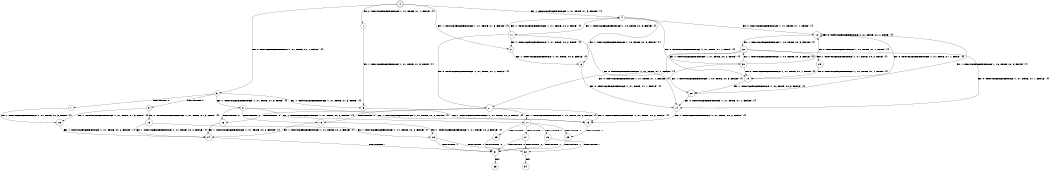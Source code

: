 digraph BCG {
size = "7, 10.5";
center = TRUE;
node [shape = circle];
0 [peripheries = 2];
0 -> 1 [label = "EX !0 !ATOMIC_EXCH_BRANCH (1, +1, TRUE, +1, 1, FALSE) !{}"];
0 -> 2 [label = "EX !1 !ATOMIC_EXCH_BRANCH (1, +1, TRUE, +1, 3, FALSE) !{}"];
0 -> 3 [label = "EX !0 !ATOMIC_EXCH_BRANCH (1, +1, TRUE, +1, 1, FALSE) !{}"];
0 -> 4 [label = "EX !1 !ATOMIC_EXCH_BRANCH (1, +1, TRUE, +1, 3, FALSE) !{}"];
1 -> 5 [label = "EX !1 !ATOMIC_EXCH_BRANCH (1, +1, TRUE, +1, 3, TRUE) !{}"];
2 -> 6 [label = "EX !1 !ATOMIC_EXCH_BRANCH (1, +0, TRUE, +0, 3, FALSE) !{}"];
3 -> 5 [label = "EX !1 !ATOMIC_EXCH_BRANCH (1, +1, TRUE, +1, 3, TRUE) !{}"];
3 -> 7 [label = "TERMINATE !0"];
3 -> 8 [label = "EX !1 !ATOMIC_EXCH_BRANCH (1, +1, TRUE, +1, 3, TRUE) !{}"];
3 -> 9 [label = "TERMINATE !0"];
4 -> 6 [label = "EX !1 !ATOMIC_EXCH_BRANCH (1, +0, TRUE, +0, 3, FALSE) !{}"];
4 -> 10 [label = "EX !0 !ATOMIC_EXCH_BRANCH (1, +1, TRUE, +1, 1, TRUE) !{}"];
4 -> 11 [label = "EX !1 !ATOMIC_EXCH_BRANCH (1, +0, TRUE, +0, 3, FALSE) !{}"];
4 -> 12 [label = "EX !0 !ATOMIC_EXCH_BRANCH (1, +1, TRUE, +1, 1, TRUE) !{}"];
5 -> 13 [label = "EX !1 !ATOMIC_EXCH_BRANCH (1, +1, TRUE, +0, 2, FALSE) !{}"];
6 -> 14 [label = "EX !0 !ATOMIC_EXCH_BRANCH (1, +1, TRUE, +1, 1, FALSE) !{}"];
7 -> 15 [label = "EX !1 !ATOMIC_EXCH_BRANCH (1, +1, TRUE, +1, 3, TRUE) !{}"];
8 -> 13 [label = "EX !1 !ATOMIC_EXCH_BRANCH (1, +1, TRUE, +0, 2, FALSE) !{}"];
8 -> 16 [label = "TERMINATE !0"];
8 -> 17 [label = "EX !1 !ATOMIC_EXCH_BRANCH (1, +1, TRUE, +0, 2, FALSE) !{}"];
8 -> 18 [label = "TERMINATE !0"];
9 -> 15 [label = "EX !1 !ATOMIC_EXCH_BRANCH (1, +1, TRUE, +1, 3, TRUE) !{}"];
9 -> 19 [label = "EX !1 !ATOMIC_EXCH_BRANCH (1, +1, TRUE, +1, 3, TRUE) !{}"];
10 -> 20 [label = "EX !1 !ATOMIC_EXCH_BRANCH (1, +0, TRUE, +0, 3, FALSE) !{}"];
11 -> 2 [label = "EX !1 !ATOMIC_EXCH_BRANCH (1, +1, TRUE, +0, 2, TRUE) !{}"];
11 -> 14 [label = "EX !0 !ATOMIC_EXCH_BRANCH (1, +1, TRUE, +1, 1, FALSE) !{}"];
11 -> 4 [label = "EX !1 !ATOMIC_EXCH_BRANCH (1, +1, TRUE, +0, 2, TRUE) !{}"];
11 -> 21 [label = "EX !0 !ATOMIC_EXCH_BRANCH (1, +1, TRUE, +1, 1, FALSE) !{}"];
12 -> 10 [label = "EX !0 !ATOMIC_EXCH_BRANCH (1, +1, TRUE, +1, 1, TRUE) !{}"];
12 -> 20 [label = "EX !1 !ATOMIC_EXCH_BRANCH (1, +0, TRUE, +0, 3, FALSE) !{}"];
12 -> 12 [label = "EX !0 !ATOMIC_EXCH_BRANCH (1, +1, TRUE, +1, 1, TRUE) !{}"];
12 -> 22 [label = "EX !1 !ATOMIC_EXCH_BRANCH (1, +0, TRUE, +0, 3, FALSE) !{}"];
13 -> 23 [label = "TERMINATE !0"];
14 -> 13 [label = "EX !1 !ATOMIC_EXCH_BRANCH (1, +1, TRUE, +0, 2, FALSE) !{}"];
15 -> 24 [label = "EX !1 !ATOMIC_EXCH_BRANCH (1, +1, TRUE, +0, 2, FALSE) !{}"];
16 -> 24 [label = "EX !1 !ATOMIC_EXCH_BRANCH (1, +1, TRUE, +0, 2, FALSE) !{}"];
17 -> 23 [label = "TERMINATE !0"];
17 -> 25 [label = "TERMINATE !1"];
17 -> 26 [label = "TERMINATE !0"];
17 -> 27 [label = "TERMINATE !1"];
18 -> 24 [label = "EX !1 !ATOMIC_EXCH_BRANCH (1, +1, TRUE, +0, 2, FALSE) !{}"];
18 -> 28 [label = "EX !1 !ATOMIC_EXCH_BRANCH (1, +1, TRUE, +0, 2, FALSE) !{}"];
19 -> 24 [label = "EX !1 !ATOMIC_EXCH_BRANCH (1, +1, TRUE, +0, 2, FALSE) !{}"];
19 -> 28 [label = "EX !1 !ATOMIC_EXCH_BRANCH (1, +1, TRUE, +0, 2, FALSE) !{}"];
20 -> 14 [label = "EX !0 !ATOMIC_EXCH_BRANCH (1, +1, TRUE, +1, 1, FALSE) !{}"];
21 -> 13 [label = "EX !1 !ATOMIC_EXCH_BRANCH (1, +1, TRUE, +0, 2, FALSE) !{}"];
21 -> 16 [label = "TERMINATE !0"];
21 -> 17 [label = "EX !1 !ATOMIC_EXCH_BRANCH (1, +1, TRUE, +0, 2, FALSE) !{}"];
21 -> 18 [label = "TERMINATE !0"];
22 -> 14 [label = "EX !0 !ATOMIC_EXCH_BRANCH (1, +1, TRUE, +1, 1, FALSE) !{}"];
22 -> 29 [label = "EX !1 !ATOMIC_EXCH_BRANCH (1, +1, TRUE, +0, 2, TRUE) !{}"];
22 -> 21 [label = "EX !0 !ATOMIC_EXCH_BRANCH (1, +1, TRUE, +1, 1, FALSE) !{}"];
22 -> 30 [label = "EX !1 !ATOMIC_EXCH_BRANCH (1, +1, TRUE, +0, 2, TRUE) !{}"];
23 -> 31 [label = "TERMINATE !1"];
24 -> 31 [label = "TERMINATE !1"];
25 -> 31 [label = "TERMINATE !0"];
26 -> 31 [label = "TERMINATE !1"];
26 -> 32 [label = "TERMINATE !1"];
27 -> 31 [label = "TERMINATE !0"];
27 -> 32 [label = "TERMINATE !0"];
28 -> 31 [label = "TERMINATE !1"];
28 -> 32 [label = "TERMINATE !1"];
29 -> 10 [label = "EX !0 !ATOMIC_EXCH_BRANCH (1, +1, TRUE, +1, 1, TRUE) !{}"];
30 -> 10 [label = "EX !0 !ATOMIC_EXCH_BRANCH (1, +1, TRUE, +1, 1, TRUE) !{}"];
30 -> 20 [label = "EX !1 !ATOMIC_EXCH_BRANCH (1, +0, TRUE, +0, 3, FALSE) !{}"];
30 -> 12 [label = "EX !0 !ATOMIC_EXCH_BRANCH (1, +1, TRUE, +1, 1, TRUE) !{}"];
30 -> 22 [label = "EX !1 !ATOMIC_EXCH_BRANCH (1, +0, TRUE, +0, 3, FALSE) !{}"];
31 -> 33 [label = "exit"];
32 -> 34 [label = "exit"];
}

